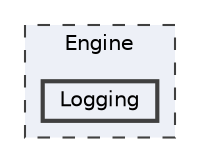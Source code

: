 digraph "Engine/Logging"
{
 // LATEX_PDF_SIZE
  bgcolor="transparent";
  edge [fontname=Helvetica,fontsize=10,labelfontname=Helvetica,labelfontsize=10];
  node [fontname=Helvetica,fontsize=10,shape=box,height=0.2,width=0.4];
  compound=true
  subgraph clusterdir_0b6ee6e7e9547e675db4add2e5de97da {
    graph [ bgcolor="#edf0f7", pencolor="grey25", label="Engine", fontname=Helvetica,fontsize=10 style="filled,dashed", URL="dir_0b6ee6e7e9547e675db4add2e5de97da.html",tooltip=""]
  dir_95eecedecef0f47a5b09f57bc7645552 [label="Logging", fillcolor="#edf0f7", color="grey25", style="filled,bold", URL="dir_95eecedecef0f47a5b09f57bc7645552.html",tooltip=""];
  }
}
